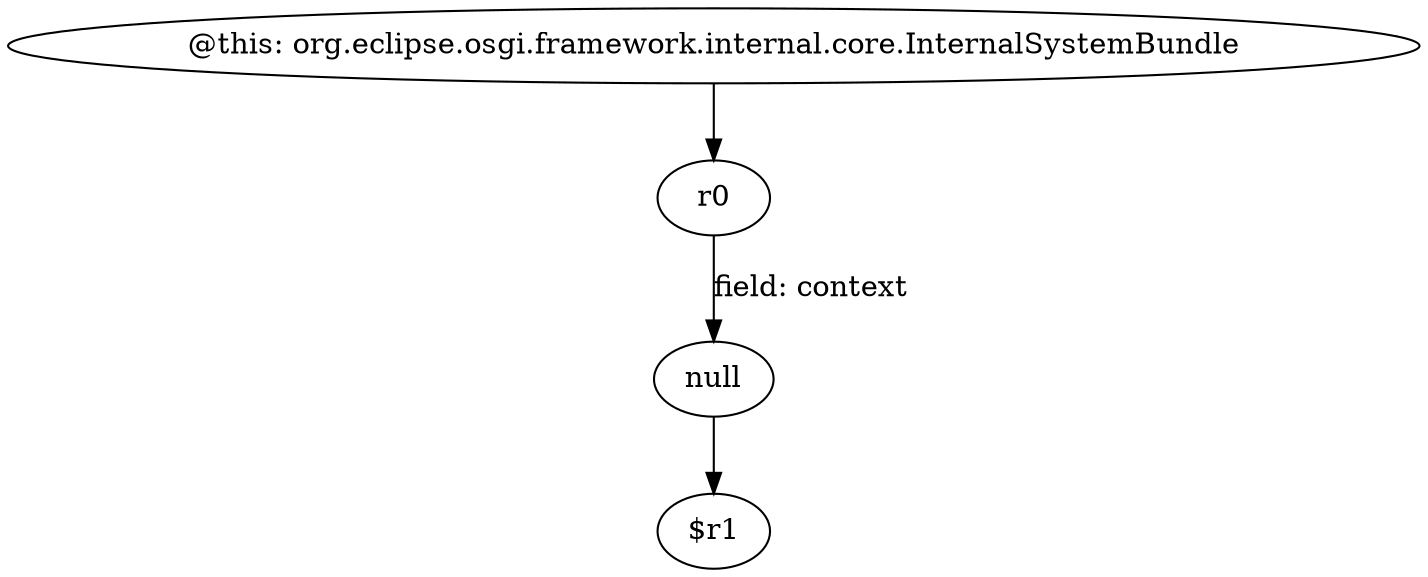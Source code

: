 digraph g {
0[label="null"]
1[label="$r1"]
0->1[label=""]
2[label="r0"]
2->0[label="field: context"]
3[label="@this: org.eclipse.osgi.framework.internal.core.InternalSystemBundle"]
3->2[label=""]
}